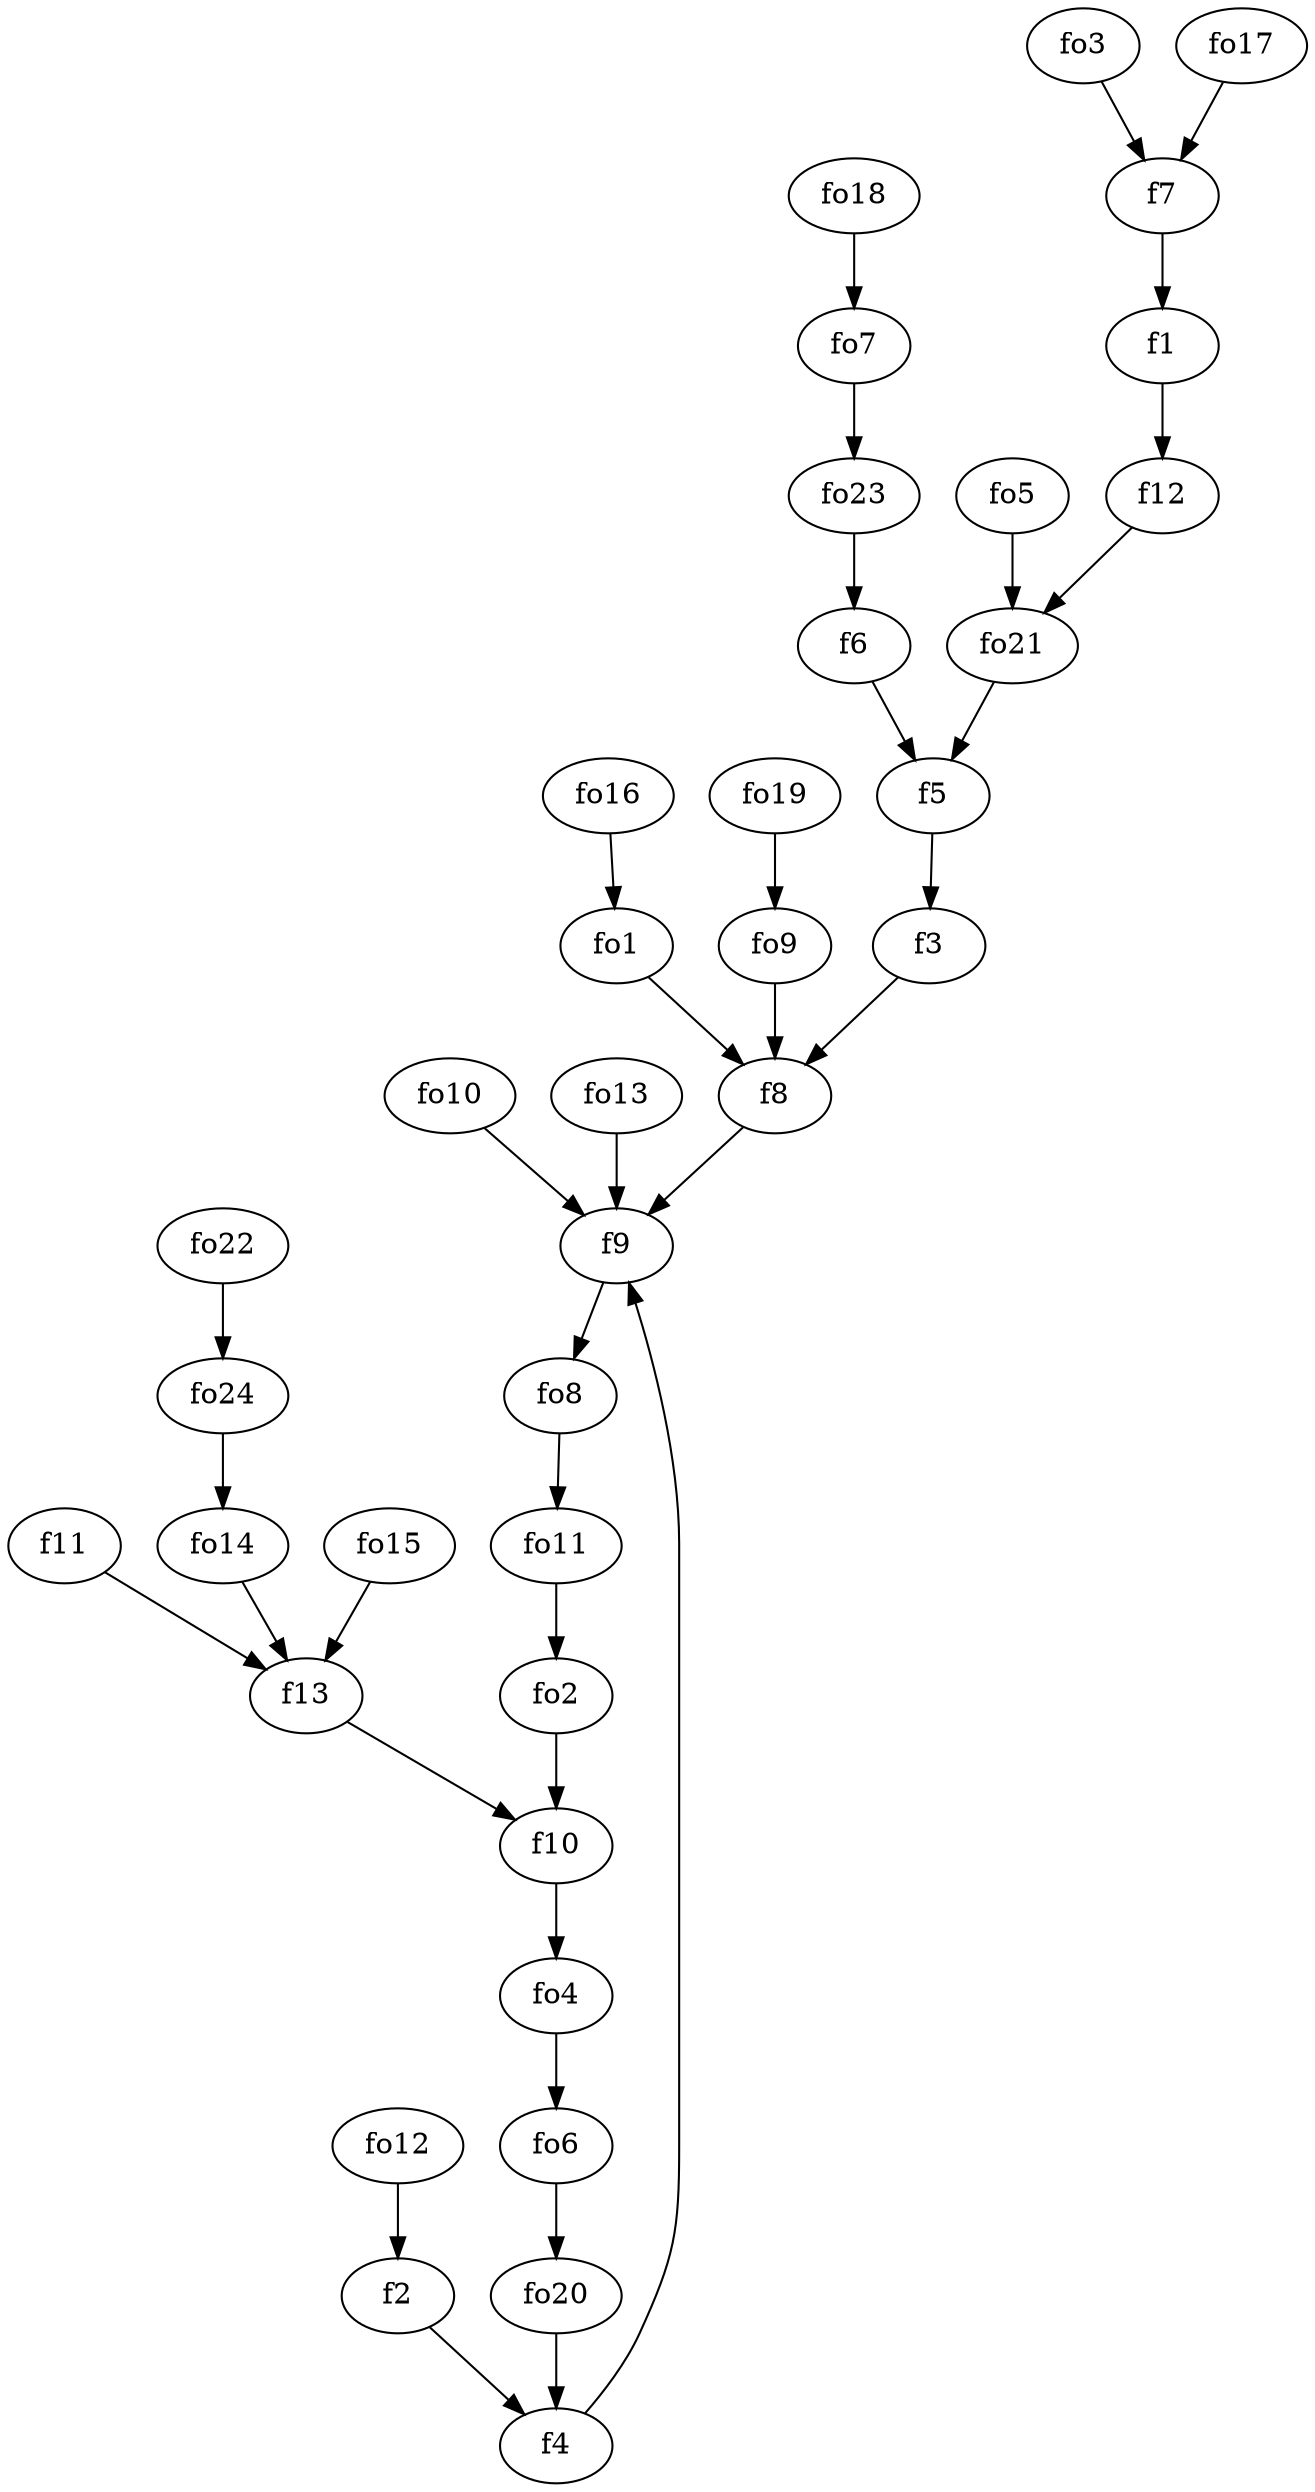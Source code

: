 strict digraph  {
f1;
f2;
f3;
f4;
f5;
f6;
f7;
f8;
f9;
f10;
f11;
f12;
f13;
fo1;
fo2;
fo3;
fo4;
fo5;
fo6;
fo7;
fo8;
fo9;
fo10;
fo11;
fo12;
fo13;
fo14;
fo15;
fo16;
fo17;
fo18;
fo19;
fo20;
fo21;
fo22;
fo23;
fo24;
f1 -> f12  [weight=2];
f2 -> f4  [weight=2];
f3 -> f8  [weight=2];
f4 -> f9  [weight=2];
f5 -> f3  [weight=2];
f6 -> f5  [weight=2];
f7 -> f1  [weight=2];
f8 -> f9  [weight=2];
f9 -> fo8  [weight=2];
f10 -> fo4  [weight=2];
f11 -> f13  [weight=2];
f12 -> fo21  [weight=2];
f13 -> f10  [weight=2];
fo1 -> f8  [weight=2];
fo2 -> f10  [weight=2];
fo3 -> f7  [weight=2];
fo4 -> fo6  [weight=2];
fo5 -> fo21  [weight=2];
fo6 -> fo20  [weight=2];
fo7 -> fo23  [weight=2];
fo8 -> fo11  [weight=2];
fo9 -> f8  [weight=2];
fo10 -> f9  [weight=2];
fo11 -> fo2  [weight=2];
fo12 -> f2  [weight=2];
fo13 -> f9  [weight=2];
fo14 -> f13  [weight=2];
fo15 -> f13  [weight=2];
fo16 -> fo1  [weight=2];
fo17 -> f7  [weight=2];
fo18 -> fo7  [weight=2];
fo19 -> fo9  [weight=2];
fo20 -> f4  [weight=2];
fo21 -> f5  [weight=2];
fo22 -> fo24  [weight=2];
fo23 -> f6  [weight=2];
fo24 -> fo14  [weight=2];
}
